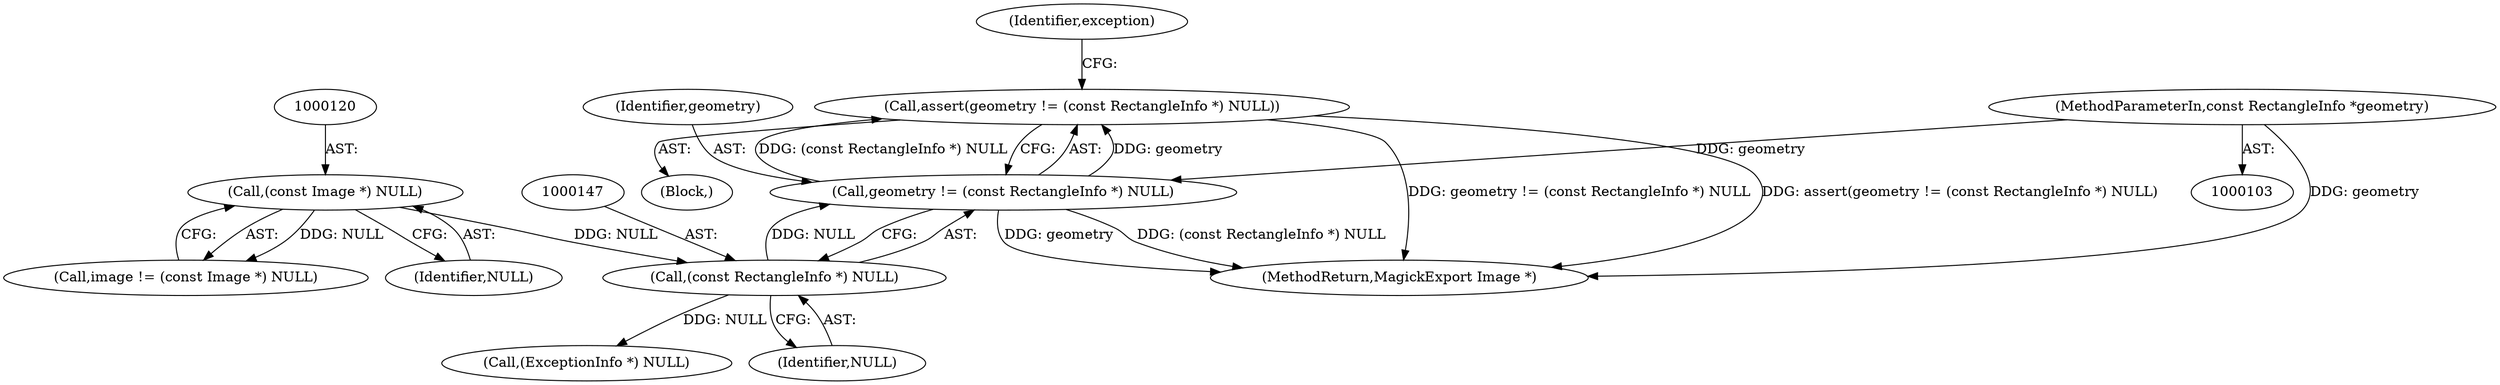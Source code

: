 digraph "0_ImageMagick_7b1cf5784b5bcd85aa9293ecf56769f68c037231@API" {
"1000143" [label="(Call,assert(geometry != (const RectangleInfo *) NULL))"];
"1000144" [label="(Call,geometry != (const RectangleInfo *) NULL)"];
"1000105" [label="(MethodParameterIn,const RectangleInfo *geometry)"];
"1000146" [label="(Call,(const RectangleInfo *) NULL)"];
"1000119" [label="(Call,(const Image *) NULL)"];
"1000152" [label="(Call,(ExceptionInfo *) NULL)"];
"1000117" [label="(Call,image != (const Image *) NULL)"];
"1000105" [label="(MethodParameterIn,const RectangleInfo *geometry)"];
"1000121" [label="(Identifier,NULL)"];
"1001150" [label="(MethodReturn,MagickExport Image *)"];
"1000148" [label="(Identifier,NULL)"];
"1000146" [label="(Call,(const RectangleInfo *) NULL)"];
"1000119" [label="(Call,(const Image *) NULL)"];
"1000143" [label="(Call,assert(geometry != (const RectangleInfo *) NULL))"];
"1000151" [label="(Identifier,exception)"];
"1000144" [label="(Call,geometry != (const RectangleInfo *) NULL)"];
"1000107" [label="(Block,)"];
"1000145" [label="(Identifier,geometry)"];
"1000143" -> "1000107"  [label="AST: "];
"1000143" -> "1000144"  [label="CFG: "];
"1000144" -> "1000143"  [label="AST: "];
"1000151" -> "1000143"  [label="CFG: "];
"1000143" -> "1001150"  [label="DDG: geometry != (const RectangleInfo *) NULL"];
"1000143" -> "1001150"  [label="DDG: assert(geometry != (const RectangleInfo *) NULL)"];
"1000144" -> "1000143"  [label="DDG: geometry"];
"1000144" -> "1000143"  [label="DDG: (const RectangleInfo *) NULL"];
"1000144" -> "1000146"  [label="CFG: "];
"1000145" -> "1000144"  [label="AST: "];
"1000146" -> "1000144"  [label="AST: "];
"1000144" -> "1001150"  [label="DDG: geometry"];
"1000144" -> "1001150"  [label="DDG: (const RectangleInfo *) NULL"];
"1000105" -> "1000144"  [label="DDG: geometry"];
"1000146" -> "1000144"  [label="DDG: NULL"];
"1000105" -> "1000103"  [label="AST: "];
"1000105" -> "1001150"  [label="DDG: geometry"];
"1000146" -> "1000148"  [label="CFG: "];
"1000147" -> "1000146"  [label="AST: "];
"1000148" -> "1000146"  [label="AST: "];
"1000119" -> "1000146"  [label="DDG: NULL"];
"1000146" -> "1000152"  [label="DDG: NULL"];
"1000119" -> "1000117"  [label="AST: "];
"1000119" -> "1000121"  [label="CFG: "];
"1000120" -> "1000119"  [label="AST: "];
"1000121" -> "1000119"  [label="AST: "];
"1000117" -> "1000119"  [label="CFG: "];
"1000119" -> "1000117"  [label="DDG: NULL"];
}
